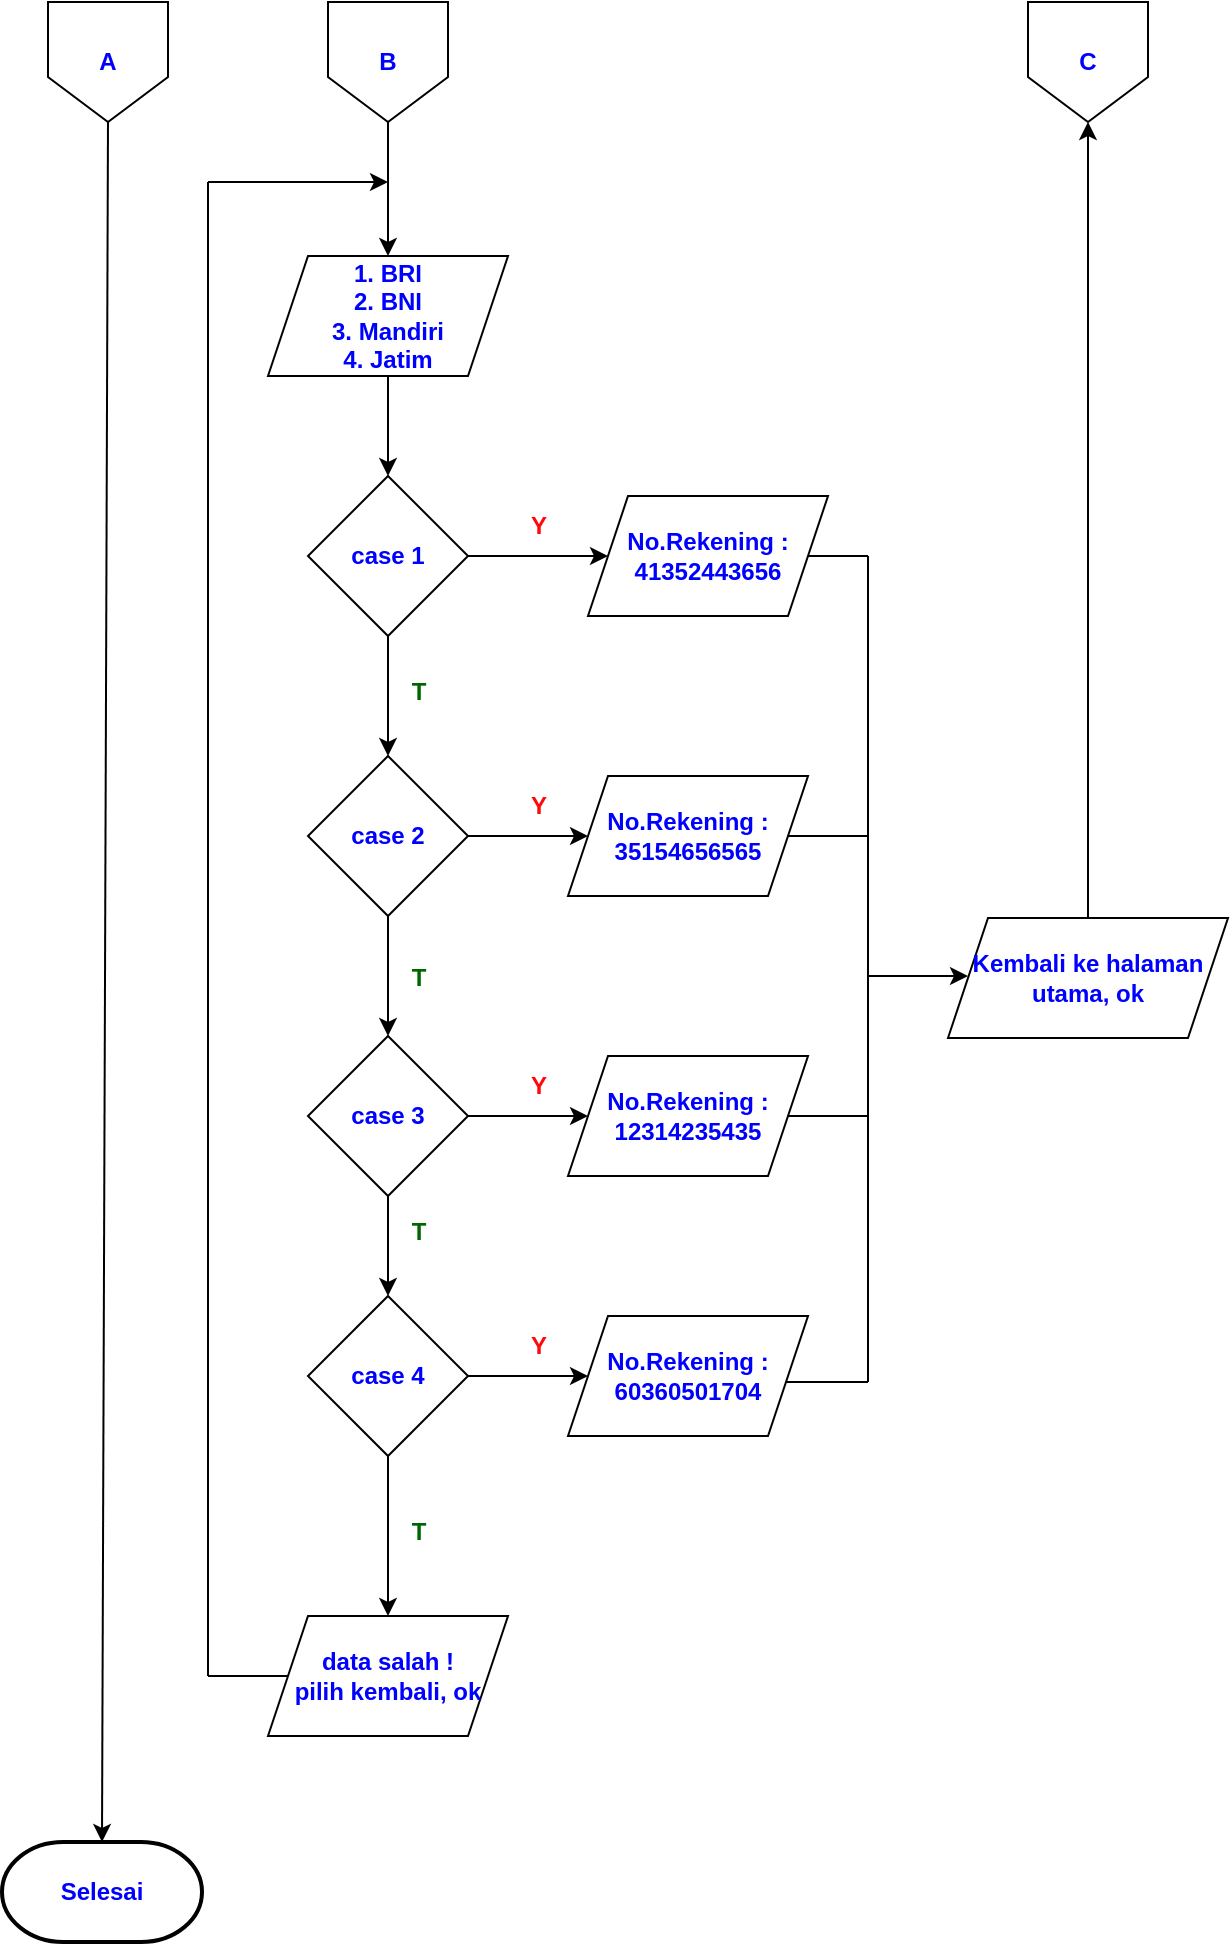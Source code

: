 <mxfile version="20.8.1" type="github">
  <diagram id="T4ISsLqKOkKfXA2H5ubv" name="Page-1">
    <mxGraphModel dx="1354" dy="-1455" grid="1" gridSize="10" guides="1" tooltips="1" connect="1" arrows="1" fold="1" page="1" pageScale="1" pageWidth="850" pageHeight="1100" math="0" shadow="0">
      <root>
        <mxCell id="0" />
        <mxCell id="1" parent="0" />
        <mxCell id="3jmchYXERHKiCiDmYjGT-1" value="" style="edgeStyle=orthogonalEdgeStyle;rounded=0;orthogonalLoop=1;jettySize=auto;html=1;fontFamily=Helvetica;fontStyle=1;fontColor=#0000FF;" edge="1" parent="1" source="3jmchYXERHKiCiDmYjGT-2" target="3jmchYXERHKiCiDmYjGT-5">
          <mxGeometry relative="1" as="geometry" />
        </mxCell>
        <mxCell id="3jmchYXERHKiCiDmYjGT-2" value="&lt;div&gt;1. BRI&lt;/div&gt;&lt;div&gt;&lt;span style=&quot;background-color: initial;&quot;&gt;2. BNI&lt;/span&gt;&lt;/div&gt;&lt;div&gt;&lt;span style=&quot;background-color: initial;&quot;&gt;3. Mandiri&lt;/span&gt;&lt;/div&gt;&lt;div&gt;&lt;span style=&quot;background-color: initial;&quot;&gt;4. Jatim&lt;/span&gt;&lt;/div&gt;" style="shape=parallelogram;perimeter=parallelogramPerimeter;whiteSpace=wrap;html=1;fixedSize=1;fontFamily=Helvetica;fontStyle=1;fontColor=#0000FF;" vertex="1" parent="1">
          <mxGeometry x="660" y="2397" width="120" height="60" as="geometry" />
        </mxCell>
        <mxCell id="3jmchYXERHKiCiDmYjGT-3" value="" style="edgeStyle=orthogonalEdgeStyle;rounded=0;orthogonalLoop=1;jettySize=auto;html=1;fontFamily=Helvetica;fontStyle=1;fontColor=#0000FF;" edge="1" parent="1" source="3jmchYXERHKiCiDmYjGT-5" target="3jmchYXERHKiCiDmYjGT-8">
          <mxGeometry relative="1" as="geometry" />
        </mxCell>
        <mxCell id="3jmchYXERHKiCiDmYjGT-4" value="" style="edgeStyle=orthogonalEdgeStyle;rounded=0;orthogonalLoop=1;jettySize=auto;html=1;fontFamily=Helvetica;fontStyle=1;fontColor=#0000FF;" edge="1" parent="1" source="3jmchYXERHKiCiDmYjGT-5" target="3jmchYXERHKiCiDmYjGT-16">
          <mxGeometry relative="1" as="geometry" />
        </mxCell>
        <mxCell id="3jmchYXERHKiCiDmYjGT-5" value="case 1" style="rhombus;whiteSpace=wrap;html=1;fontFamily=Helvetica;fontStyle=1;fontColor=#0000FF;" vertex="1" parent="1">
          <mxGeometry x="680" y="2507" width="80" height="80" as="geometry" />
        </mxCell>
        <mxCell id="3jmchYXERHKiCiDmYjGT-6" value="" style="edgeStyle=orthogonalEdgeStyle;rounded=0;orthogonalLoop=1;jettySize=auto;html=1;fontFamily=Helvetica;fontStyle=1;fontColor=#0000FF;" edge="1" parent="1" source="3jmchYXERHKiCiDmYjGT-8" target="3jmchYXERHKiCiDmYjGT-11">
          <mxGeometry relative="1" as="geometry" />
        </mxCell>
        <mxCell id="3jmchYXERHKiCiDmYjGT-7" value="" style="edgeStyle=orthogonalEdgeStyle;rounded=0;orthogonalLoop=1;jettySize=auto;html=1;fontFamily=Helvetica;fontStyle=1;fontColor=#0000FF;" edge="1" parent="1" source="3jmchYXERHKiCiDmYjGT-8" target="3jmchYXERHKiCiDmYjGT-17">
          <mxGeometry relative="1" as="geometry" />
        </mxCell>
        <mxCell id="3jmchYXERHKiCiDmYjGT-8" value="case 2" style="rhombus;whiteSpace=wrap;html=1;fontFamily=Helvetica;fontStyle=1;fontColor=#0000FF;" vertex="1" parent="1">
          <mxGeometry x="680" y="2647" width="80" height="80" as="geometry" />
        </mxCell>
        <mxCell id="3jmchYXERHKiCiDmYjGT-9" value="" style="edgeStyle=orthogonalEdgeStyle;rounded=0;orthogonalLoop=1;jettySize=auto;html=1;fontFamily=Helvetica;fontStyle=1;fontColor=#0000FF;" edge="1" parent="1" source="3jmchYXERHKiCiDmYjGT-11" target="3jmchYXERHKiCiDmYjGT-14">
          <mxGeometry relative="1" as="geometry" />
        </mxCell>
        <mxCell id="3jmchYXERHKiCiDmYjGT-10" value="" style="edgeStyle=orthogonalEdgeStyle;rounded=0;orthogonalLoop=1;jettySize=auto;html=1;fontFamily=Helvetica;fontStyle=1;fontColor=#0000FF;" edge="1" parent="1" source="3jmchYXERHKiCiDmYjGT-11" target="3jmchYXERHKiCiDmYjGT-18">
          <mxGeometry relative="1" as="geometry" />
        </mxCell>
        <mxCell id="3jmchYXERHKiCiDmYjGT-11" value="case 3" style="rhombus;whiteSpace=wrap;html=1;fontFamily=Helvetica;fontStyle=1;fontColor=#0000FF;" vertex="1" parent="1">
          <mxGeometry x="680" y="2787" width="80" height="80" as="geometry" />
        </mxCell>
        <mxCell id="3jmchYXERHKiCiDmYjGT-12" value="" style="edgeStyle=orthogonalEdgeStyle;rounded=0;orthogonalLoop=1;jettySize=auto;html=1;fontFamily=Helvetica;fontStyle=1;fontColor=#0000FF;" edge="1" parent="1" source="3jmchYXERHKiCiDmYjGT-14" target="3jmchYXERHKiCiDmYjGT-15">
          <mxGeometry relative="1" as="geometry" />
        </mxCell>
        <mxCell id="3jmchYXERHKiCiDmYjGT-13" value="" style="edgeStyle=orthogonalEdgeStyle;rounded=0;orthogonalLoop=1;jettySize=auto;html=1;fontFamily=Helvetica;fontStyle=1;fontColor=#0000FF;" edge="1" parent="1" source="3jmchYXERHKiCiDmYjGT-14" target="3jmchYXERHKiCiDmYjGT-19">
          <mxGeometry relative="1" as="geometry" />
        </mxCell>
        <mxCell id="3jmchYXERHKiCiDmYjGT-14" value="case 4" style="rhombus;whiteSpace=wrap;html=1;fontFamily=Helvetica;fontStyle=1;fontColor=#0000FF;" vertex="1" parent="1">
          <mxGeometry x="680" y="2917" width="80" height="80" as="geometry" />
        </mxCell>
        <mxCell id="3jmchYXERHKiCiDmYjGT-15" value="data salah !&lt;br&gt;pilih kembali, ok" style="shape=parallelogram;perimeter=parallelogramPerimeter;whiteSpace=wrap;html=1;fixedSize=1;fontFamily=Helvetica;fontStyle=1;fontColor=#0000FF;" vertex="1" parent="1">
          <mxGeometry x="660" y="3077" width="120" height="60" as="geometry" />
        </mxCell>
        <mxCell id="3jmchYXERHKiCiDmYjGT-16" value="No.Rekening : 41352443656" style="shape=parallelogram;perimeter=parallelogramPerimeter;whiteSpace=wrap;html=1;fixedSize=1;fontFamily=Helvetica;fontStyle=1;fontColor=#0000FF;" vertex="1" parent="1">
          <mxGeometry x="820" y="2517" width="120" height="60" as="geometry" />
        </mxCell>
        <mxCell id="3jmchYXERHKiCiDmYjGT-17" value="No.Rekening : 35154656565" style="shape=parallelogram;perimeter=parallelogramPerimeter;whiteSpace=wrap;html=1;fixedSize=1;fontFamily=Helvetica;fontStyle=1;fontColor=#0000FF;" vertex="1" parent="1">
          <mxGeometry x="810" y="2657" width="120" height="60" as="geometry" />
        </mxCell>
        <mxCell id="3jmchYXERHKiCiDmYjGT-18" value="No.Rekening : 12314235435" style="shape=parallelogram;perimeter=parallelogramPerimeter;whiteSpace=wrap;html=1;fixedSize=1;fontFamily=Helvetica;fontStyle=1;fontColor=#0000FF;" vertex="1" parent="1">
          <mxGeometry x="810" y="2797" width="120" height="60" as="geometry" />
        </mxCell>
        <mxCell id="3jmchYXERHKiCiDmYjGT-19" value="No.Rekening : 60360501704" style="shape=parallelogram;perimeter=parallelogramPerimeter;whiteSpace=wrap;html=1;fixedSize=1;fontFamily=Helvetica;fontStyle=1;fontColor=#0000FF;" vertex="1" parent="1">
          <mxGeometry x="810" y="2927" width="120" height="60" as="geometry" />
        </mxCell>
        <mxCell id="3jmchYXERHKiCiDmYjGT-20" value="Selesai" style="strokeWidth=2;html=1;shape=mxgraph.flowchart.terminator;whiteSpace=wrap;fontFamily=Helvetica;fontStyle=1;fontColor=#0000FF;" vertex="1" parent="1">
          <mxGeometry x="527" y="3190" width="100" height="50" as="geometry" />
        </mxCell>
        <mxCell id="3jmchYXERHKiCiDmYjGT-21" value="Kembali ke halaman&lt;br&gt;utama, ok" style="shape=parallelogram;perimeter=parallelogramPerimeter;whiteSpace=wrap;html=1;fixedSize=1;fontFamily=Helvetica;fontStyle=1;fontColor=#0000FF;" vertex="1" parent="1">
          <mxGeometry x="1000" y="2728" width="140" height="60" as="geometry" />
        </mxCell>
        <mxCell id="3jmchYXERHKiCiDmYjGT-22" value="" style="endArrow=none;html=1;rounded=0;fontFamily=Helvetica;fontStyle=1;fontColor=#0000FF;" edge="1" parent="1">
          <mxGeometry width="50" height="50" relative="1" as="geometry">
            <mxPoint x="960" y="2960" as="sourcePoint" />
            <mxPoint x="960" y="2547" as="targetPoint" />
          </mxGeometry>
        </mxCell>
        <mxCell id="3jmchYXERHKiCiDmYjGT-23" value="" style="endArrow=none;html=1;rounded=0;fontFamily=Helvetica;fontStyle=1;fontColor=#0000FF;exitX=1;exitY=0.5;exitDx=0;exitDy=0;" edge="1" parent="1" source="3jmchYXERHKiCiDmYjGT-16">
          <mxGeometry width="50" height="50" relative="1" as="geometry">
            <mxPoint x="929.383" y="2545.852" as="sourcePoint" />
            <mxPoint x="960" y="2547" as="targetPoint" />
          </mxGeometry>
        </mxCell>
        <mxCell id="3jmchYXERHKiCiDmYjGT-24" value="" style="endArrow=none;html=1;rounded=0;fontFamily=Helvetica;fontStyle=1;fontColor=#0000FF;" edge="1" parent="1" source="3jmchYXERHKiCiDmYjGT-17">
          <mxGeometry width="50" height="50" relative="1" as="geometry">
            <mxPoint x="930" y="2737" as="sourcePoint" />
            <mxPoint x="960" y="2687" as="targetPoint" />
          </mxGeometry>
        </mxCell>
        <mxCell id="3jmchYXERHKiCiDmYjGT-25" value="" style="endArrow=none;html=1;rounded=0;fontFamily=Helvetica;fontStyle=1;fontColor=#0000FF;" edge="1" parent="1">
          <mxGeometry width="50" height="50" relative="1" as="geometry">
            <mxPoint x="920" y="2827" as="sourcePoint" />
            <mxPoint x="960" y="2827" as="targetPoint" />
          </mxGeometry>
        </mxCell>
        <mxCell id="3jmchYXERHKiCiDmYjGT-26" value="" style="endArrow=none;html=1;rounded=0;fontFamily=Helvetica;fontStyle=1;fontColor=#0000FF;" edge="1" parent="1">
          <mxGeometry width="50" height="50" relative="1" as="geometry">
            <mxPoint x="919" y="2960" as="sourcePoint" />
            <mxPoint x="960" y="2960" as="targetPoint" />
          </mxGeometry>
        </mxCell>
        <mxCell id="3jmchYXERHKiCiDmYjGT-27" value="" style="endArrow=classic;html=1;rounded=0;fontFamily=Helvetica;entryX=0;entryY=0.5;entryDx=0;entryDy=0;fontStyle=1;fontColor=#0000FF;" edge="1" parent="1">
          <mxGeometry width="50" height="50" relative="1" as="geometry">
            <mxPoint x="960" y="2757" as="sourcePoint" />
            <mxPoint x="1010" y="2757" as="targetPoint" />
          </mxGeometry>
        </mxCell>
        <mxCell id="3jmchYXERHKiCiDmYjGT-28" value="" style="endArrow=none;html=1;rounded=0;fontFamily=Helvetica;fontStyle=1;fontColor=#0000FF;" edge="1" parent="1" source="3jmchYXERHKiCiDmYjGT-15">
          <mxGeometry width="50" height="50" relative="1" as="geometry">
            <mxPoint x="589.289" y="3157" as="sourcePoint" />
            <mxPoint x="630.0" y="3107" as="targetPoint" />
          </mxGeometry>
        </mxCell>
        <mxCell id="3jmchYXERHKiCiDmYjGT-29" value="" style="endArrow=none;html=1;rounded=0;fontFamily=Helvetica;fontStyle=1;fontColor=#0000FF;" edge="1" parent="1">
          <mxGeometry width="50" height="50" relative="1" as="geometry">
            <mxPoint x="630.0" y="3107" as="sourcePoint" />
            <mxPoint x="630.0" y="2360" as="targetPoint" />
          </mxGeometry>
        </mxCell>
        <mxCell id="3jmchYXERHKiCiDmYjGT-30" value="" style="endArrow=classic;html=1;rounded=0;fontFamily=Helvetica;fontStyle=1;fontColor=#0000FF;" edge="1" parent="1">
          <mxGeometry width="50" height="50" relative="1" as="geometry">
            <mxPoint x="630.0" y="2360" as="sourcePoint" />
            <mxPoint x="720.0" y="2360" as="targetPoint" />
          </mxGeometry>
        </mxCell>
        <mxCell id="3jmchYXERHKiCiDmYjGT-31" value="" style="endArrow=classic;html=1;rounded=0;fontFamily=Helvetica;fontColor=#0000FF;entryX=0.5;entryY=0;entryDx=0;entryDy=0;" edge="1" parent="1" target="3jmchYXERHKiCiDmYjGT-2">
          <mxGeometry width="50" height="50" relative="1" as="geometry">
            <mxPoint x="720.0" y="2330" as="sourcePoint" />
            <mxPoint x="800" y="2340" as="targetPoint" />
          </mxGeometry>
        </mxCell>
        <mxCell id="3jmchYXERHKiCiDmYjGT-32" value="" style="endArrow=classic;html=1;rounded=0;fontFamily=Helvetica;fontColor=#0000FF;entryX=0.5;entryY=0;entryDx=0;entryDy=0;entryPerimeter=0;" edge="1" parent="1" target="3jmchYXERHKiCiDmYjGT-20">
          <mxGeometry width="50" height="50" relative="1" as="geometry">
            <mxPoint x="580.0" y="2329" as="sourcePoint" />
            <mxPoint x="580" y="2910" as="targetPoint" />
          </mxGeometry>
        </mxCell>
        <mxCell id="3jmchYXERHKiCiDmYjGT-33" value="" style="endArrow=classic;html=1;rounded=0;fontFamily=Helvetica;fontColor=#0000FF;exitX=0.5;exitY=0;exitDx=0;exitDy=0;" edge="1" parent="1" source="3jmchYXERHKiCiDmYjGT-21">
          <mxGeometry width="50" height="50" relative="1" as="geometry">
            <mxPoint x="1080" y="2700" as="sourcePoint" />
            <mxPoint x="1070" y="2330" as="targetPoint" />
          </mxGeometry>
        </mxCell>
        <mxCell id="3jmchYXERHKiCiDmYjGT-34" value="A" style="shape=offPageConnector;whiteSpace=wrap;html=1;fontFamily=Helvetica;fontColor=#0000FF;fontStyle=1" vertex="1" parent="1">
          <mxGeometry x="550" y="2270" width="60" height="60" as="geometry" />
        </mxCell>
        <mxCell id="3jmchYXERHKiCiDmYjGT-35" value="B" style="shape=offPageConnector;whiteSpace=wrap;html=1;fontFamily=Helvetica;fontColor=#0000FF;fontStyle=1" vertex="1" parent="1">
          <mxGeometry x="690" y="2270" width="60" height="60" as="geometry" />
        </mxCell>
        <mxCell id="3jmchYXERHKiCiDmYjGT-36" value="C" style="shape=offPageConnector;whiteSpace=wrap;html=1;fontFamily=Helvetica;fontColor=#0000FF;fontStyle=1" vertex="1" parent="1">
          <mxGeometry x="1040" y="2270" width="60" height="60" as="geometry" />
        </mxCell>
        <mxCell id="3jmchYXERHKiCiDmYjGT-37" value="Y" style="text;html=1;align=center;verticalAlign=middle;resizable=0;points=[];autosize=1;strokeColor=none;fillColor=none;fontFamily=Helvetica;fontStyle=1;fontColor=#FF0A0A;" vertex="1" parent="1">
          <mxGeometry x="780" y="2517" width="30" height="30" as="geometry" />
        </mxCell>
        <mxCell id="3jmchYXERHKiCiDmYjGT-38" value="Y" style="text;html=1;align=center;verticalAlign=middle;resizable=0;points=[];autosize=1;strokeColor=none;fillColor=none;fontFamily=Helvetica;fontStyle=1;fontColor=#FF0A0A;" vertex="1" parent="1">
          <mxGeometry x="780" y="2657" width="30" height="30" as="geometry" />
        </mxCell>
        <mxCell id="3jmchYXERHKiCiDmYjGT-39" value="Y" style="text;html=1;align=center;verticalAlign=middle;resizable=0;points=[];autosize=1;strokeColor=none;fillColor=none;fontFamily=Helvetica;fontStyle=1;fontColor=#FF0A0A;" vertex="1" parent="1">
          <mxGeometry x="780" y="2797" width="30" height="30" as="geometry" />
        </mxCell>
        <mxCell id="3jmchYXERHKiCiDmYjGT-40" value="Y" style="text;html=1;align=center;verticalAlign=middle;resizable=0;points=[];autosize=1;strokeColor=none;fillColor=none;fontFamily=Helvetica;fontStyle=1;fontColor=#FF0A0A;" vertex="1" parent="1">
          <mxGeometry x="780" y="2927" width="30" height="30" as="geometry" />
        </mxCell>
        <mxCell id="3jmchYXERHKiCiDmYjGT-41" value="T" style="text;html=1;align=center;verticalAlign=middle;resizable=0;points=[];autosize=1;strokeColor=none;fillColor=none;fontFamily=Helvetica;fontStyle=1;fontColor=#006600;" vertex="1" parent="1">
          <mxGeometry x="720" y="2600" width="30" height="30" as="geometry" />
        </mxCell>
        <mxCell id="3jmchYXERHKiCiDmYjGT-42" value="T" style="text;html=1;align=center;verticalAlign=middle;resizable=0;points=[];autosize=1;strokeColor=none;fillColor=none;fontFamily=Helvetica;fontStyle=1;fontColor=#006600;" vertex="1" parent="1">
          <mxGeometry x="720" y="2743" width="30" height="30" as="geometry" />
        </mxCell>
        <mxCell id="3jmchYXERHKiCiDmYjGT-43" value="T" style="text;html=1;align=center;verticalAlign=middle;resizable=0;points=[];autosize=1;strokeColor=none;fillColor=none;fontFamily=Helvetica;fontStyle=1;fontColor=#006600;" vertex="1" parent="1">
          <mxGeometry x="720" y="2870" width="30" height="30" as="geometry" />
        </mxCell>
        <mxCell id="3jmchYXERHKiCiDmYjGT-44" value="T" style="text;html=1;align=center;verticalAlign=middle;resizable=0;points=[];autosize=1;strokeColor=none;fillColor=none;fontFamily=Helvetica;fontStyle=1;fontColor=#006600;" vertex="1" parent="1">
          <mxGeometry x="720" y="3020" width="30" height="30" as="geometry" />
        </mxCell>
      </root>
    </mxGraphModel>
  </diagram>
</mxfile>
